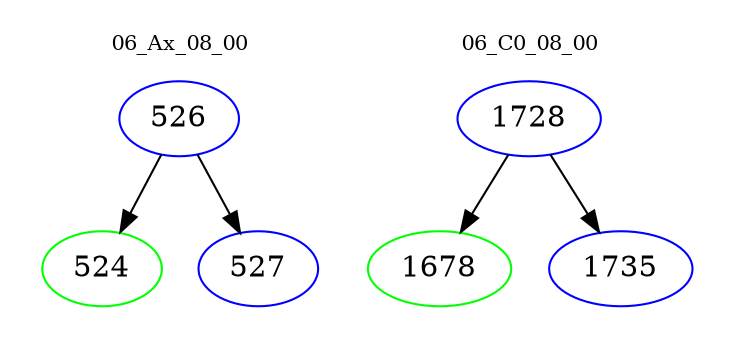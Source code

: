 digraph{
subgraph cluster_0 {
color = white
label = "06_Ax_08_00";
fontsize=10;
T0_526 [label="526", color="blue"]
T0_526 -> T0_524 [color="black"]
T0_524 [label="524", color="green"]
T0_526 -> T0_527 [color="black"]
T0_527 [label="527", color="blue"]
}
subgraph cluster_1 {
color = white
label = "06_C0_08_00";
fontsize=10;
T1_1728 [label="1728", color="blue"]
T1_1728 -> T1_1678 [color="black"]
T1_1678 [label="1678", color="green"]
T1_1728 -> T1_1735 [color="black"]
T1_1735 [label="1735", color="blue"]
}
}
